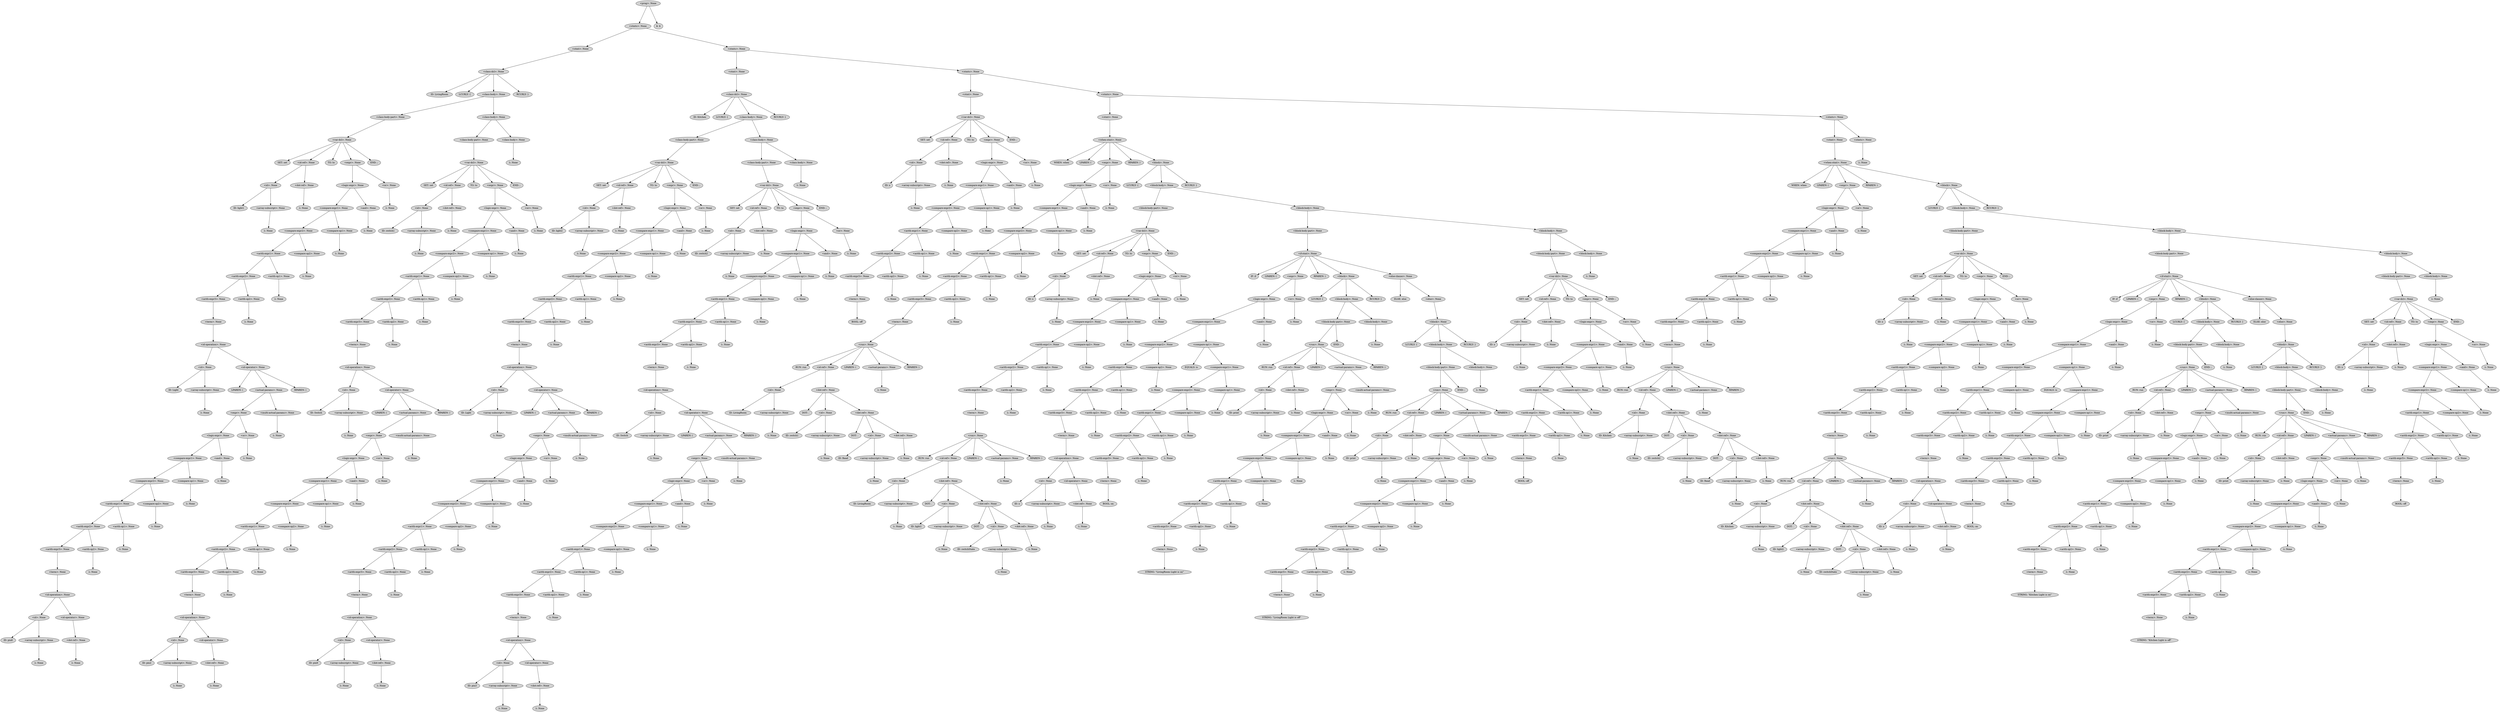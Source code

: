 digraph G {
	graph [ranksep=1.5 ratio=fill]
	node [style=filled]
	overlap=false
	3083733 [label="<prog>: None"]
	3083753 [label="<stmts>: None"]
	3083733 -> 3083753
	3083767 [label="<stmt>: None"]
	3083753 -> 3083767
	3083759 [label="<class-dcl>: None"]
	3083767 -> 3083759
	3083765 [label="ID: LivingRoom"]
	3083759 -> 3083765
	3083773 [label="LCURLY: {"]
	3083759 -> 3083773
	3083749 [label="<class-body>: None"]
	3083759 -> 3083749
	3083755 [label="<class-body-part>: None"]
	3083749 -> 3083755
	3102469 [label="<var-dcl>: None"]
	3083755 -> 3102469
	3102471 [label="SET: set"]
	3102469 -> 3102471
	3102473 [label="<id-ref>: None"]
	3102469 -> 3102473
	3102483 [label="<id>: None"]
	3102473 -> 3102483
	3102487 [label="ID: light1"]
	3102483 -> 3102487
	3102489 [label="<array-subscript>: None"]
	3102483 -> 3102489
	3102491 [label="λ: None"]
	3102489 -> 3102491
	3102485 [label="<dot-ref>: None"]
	3102473 -> 3102485
	3102493 [label="λ: None"]
	3102485 -> 3102493
	3102475 [label="TO: to"]
	3102469 -> 3102475
	3102477 [label="<expr>: None"]
	3102469 -> 3102477
	3102495 [label="<logic-expr>: None"]
	3102477 -> 3102495
	3102499 [label="<compare-expr1>: None"]
	3102495 -> 3102499
	3102503 [label="<compare-expr2>: None"]
	3102499 -> 3102503
	3102507 [label="<arith-expr1>: None"]
	3102503 -> 3102507
	3102511 [label="<arith-expr2>: None"]
	3102507 -> 3102511
	3102515 [label="<arith-expr3>: None"]
	3102511 -> 3102515
	3102519 [label="<term>: None"]
	3102515 -> 3102519
	3102521 [label="<id-operation>: None"]
	3102519 -> 3102521
	3102523 [label="<id>: None"]
	3102521 -> 3102523
	3102527 [label="ID: Light"]
	3102523 -> 3102527
	3102529 [label="<array-subscript>: None"]
	3102523 -> 3102529
	3102531 [label="λ: None"]
	3102529 -> 3102531
	3102525 [label="<id-operator>: None"]
	3102521 -> 3102525
	3102533 [label="LPAREN: ("]
	3102525 -> 3102533
	3102535 [label="<actual-params>: None"]
	3102525 -> 3102535
	3102539 [label="<expr>: None"]
	3102535 -> 3102539
	3102543 [label="<logic-expr>: None"]
	3102539 -> 3102543
	3102547 [label="<compare-expr1>: None"]
	3102543 -> 3102547
	3102551 [label="<compare-expr2>: None"]
	3102547 -> 3102551
	3102555 [label="<arith-expr1>: None"]
	3102551 -> 3102555
	3102559 [label="<arith-expr2>: None"]
	3102555 -> 3102559
	3102563 [label="<arith-expr3>: None"]
	3102559 -> 3102563
	3102567 [label="<term>: None"]
	3102563 -> 3102567
	3102569 [label="<id-operation>: None"]
	3102567 -> 3102569
	3102571 [label="<id>: None"]
	3102569 -> 3102571
	3102575 [label="ID: pin8"]
	3102571 -> 3102575
	3102577 [label="<array-subscript>: None"]
	3102571 -> 3102577
	3102579 [label="λ: None"]
	3102577 -> 3102579
	3102573 [label="<id-operator>: None"]
	3102569 -> 3102573
	3102581 [label="<dot-ref>: None"]
	3102573 -> 3102581
	3102583 [label="λ: None"]
	3102581 -> 3102583
	3102565 [label="<arith-op2>: None"]
	3102559 -> 3102565
	3102585 [label="λ: None"]
	3102565 -> 3102585
	3102561 [label="<arith-op1>: None"]
	3102555 -> 3102561
	3102587 [label="λ: None"]
	3102561 -> 3102587
	3102557 [label="<compare-op2>: None"]
	3102551 -> 3102557
	3102589 [label="λ: None"]
	3102557 -> 3102589
	3102553 [label="<compare-op1>: None"]
	3102547 -> 3102553
	3102591 [label="λ: None"]
	3102553 -> 3102591
	3102549 [label="<and>: None"]
	3102543 -> 3102549
	3102593 [label="λ: None"]
	3102549 -> 3102593
	3102545 [label="<or>: None"]
	3102539 -> 3102545
	3102595 [label="λ: None"]
	3102545 -> 3102595
	3102541 [label="<multi-actual-params>: None"]
	3102535 -> 3102541
	3102597 [label="λ: None"]
	3102541 -> 3102597
	3102537 [label="RPAREN: )"]
	3102525 -> 3102537
	3102517 [label="<arith-op2>: None"]
	3102511 -> 3102517
	3102599 [label="λ: None"]
	3102517 -> 3102599
	3102513 [label="<arith-op1>: None"]
	3102507 -> 3102513
	3102601 [label="λ: None"]
	3102513 -> 3102601
	3102509 [label="<compare-op2>: None"]
	3102503 -> 3102509
	3102603 [label="λ: None"]
	3102509 -> 3102603
	3102505 [label="<compare-op1>: None"]
	3102499 -> 3102505
	3102605 [label="λ: None"]
	3102505 -> 3102605
	3102501 [label="<and>: None"]
	3102495 -> 3102501
	3102607 [label="λ: None"]
	3102501 -> 3102607
	3102497 [label="<or>: None"]
	3102477 -> 3102497
	3102609 [label="λ: None"]
	3102497 -> 3102609
	3102479 [label="END: ;"]
	3102469 -> 3102479
	3102467 [label="<class-body>: None"]
	3083749 -> 3102467
	3102611 [label="<class-body-part>: None"]
	3102467 -> 3102611
	3102615 [label="<var-dcl>: None"]
	3102611 -> 3102615
	3102617 [label="SET: set"]
	3102615 -> 3102617
	3102619 [label="<id-ref>: None"]
	3102615 -> 3102619
	3102629 [label="<id>: None"]
	3102619 -> 3102629
	3102633 [label="ID: switch1"]
	3102629 -> 3102633
	3102635 [label="<array-subscript>: None"]
	3102629 -> 3102635
	3102637 [label="λ: None"]
	3102635 -> 3102637
	3102631 [label="<dot-ref>: None"]
	3102619 -> 3102631
	3102639 [label="λ: None"]
	3102631 -> 3102639
	3102621 [label="TO: to"]
	3102615 -> 3102621
	3102623 [label="<expr>: None"]
	3102615 -> 3102623
	3102641 [label="<logic-expr>: None"]
	3102623 -> 3102641
	3102645 [label="<compare-expr1>: None"]
	3102641 -> 3102645
	3102649 [label="<compare-expr2>: None"]
	3102645 -> 3102649
	3102653 [label="<arith-expr1>: None"]
	3102649 -> 3102653
	3102657 [label="<arith-expr2>: None"]
	3102653 -> 3102657
	3102661 [label="<arith-expr3>: None"]
	3102657 -> 3102661
	3102665 [label="<term>: None"]
	3102661 -> 3102665
	3102667 [label="<id-operation>: None"]
	3102665 -> 3102667
	3102669 [label="<id>: None"]
	3102667 -> 3102669
	3102673 [label="ID: Switch"]
	3102669 -> 3102673
	3102675 [label="<array-subscript>: None"]
	3102669 -> 3102675
	3102677 [label="λ: None"]
	3102675 -> 3102677
	3102671 [label="<id-operator>: None"]
	3102667 -> 3102671
	3102679 [label="LPAREN: ("]
	3102671 -> 3102679
	3102681 [label="<actual-params>: None"]
	3102671 -> 3102681
	3102685 [label="<expr>: None"]
	3102681 -> 3102685
	3102689 [label="<logic-expr>: None"]
	3102685 -> 3102689
	3102693 [label="<compare-expr1>: None"]
	3102689 -> 3102693
	3102697 [label="<compare-expr2>: None"]
	3102693 -> 3102697
	3102701 [label="<arith-expr1>: None"]
	3102697 -> 3102701
	3102705 [label="<arith-expr2>: None"]
	3102701 -> 3102705
	3102709 [label="<arith-expr3>: None"]
	3102705 -> 3102709
	3102713 [label="<term>: None"]
	3102709 -> 3102713
	3102715 [label="<id-operation>: None"]
	3102713 -> 3102715
	3102717 [label="<id>: None"]
	3102715 -> 3102717
	3103747 [label="ID: pin2"]
	3102717 -> 3103747
	3103749 [label="<array-subscript>: None"]
	3102717 -> 3103749
	3103751 [label="λ: None"]
	3103749 -> 3103751
	3102719 [label="<id-operator>: None"]
	3102715 -> 3102719
	3103753 [label="<dot-ref>: None"]
	3102719 -> 3103753
	3103755 [label="λ: None"]
	3103753 -> 3103755
	3102711 [label="<arith-op2>: None"]
	3102705 -> 3102711
	3103757 [label="λ: None"]
	3102711 -> 3103757
	3102707 [label="<arith-op1>: None"]
	3102701 -> 3102707
	3103759 [label="λ: None"]
	3102707 -> 3103759
	3102703 [label="<compare-op2>: None"]
	3102697 -> 3102703
	3103761 [label="λ: None"]
	3102703 -> 3103761
	3102699 [label="<compare-op1>: None"]
	3102693 -> 3102699
	3103763 [label="λ: None"]
	3102699 -> 3103763
	3102695 [label="<and>: None"]
	3102689 -> 3102695
	3103765 [label="λ: None"]
	3102695 -> 3103765
	3102691 [label="<or>: None"]
	3102685 -> 3102691
	3103767 [label="λ: None"]
	3102691 -> 3103767
	3102687 [label="<multi-actual-params>: None"]
	3102681 -> 3102687
	3103769 [label="λ: None"]
	3102687 -> 3103769
	3102683 [label="RPAREN: )"]
	3102671 -> 3102683
	3102663 [label="<arith-op2>: None"]
	3102657 -> 3102663
	3103771 [label="λ: None"]
	3102663 -> 3103771
	3102659 [label="<arith-op1>: None"]
	3102653 -> 3102659
	3103773 [label="λ: None"]
	3102659 -> 3103773
	3102655 [label="<compare-op2>: None"]
	3102649 -> 3102655
	3103775 [label="λ: None"]
	3102655 -> 3103775
	3102651 [label="<compare-op1>: None"]
	3102645 -> 3102651
	3103777 [label="λ: None"]
	3102651 -> 3103777
	3102647 [label="<and>: None"]
	3102641 -> 3102647
	3103779 [label="λ: None"]
	3102647 -> 3103779
	3102643 [label="<or>: None"]
	3102623 -> 3102643
	3103781 [label="λ: None"]
	3102643 -> 3103781
	3102625 [label="END: ;"]
	3102615 -> 3102625
	3102613 [label="<class-body>: None"]
	3102467 -> 3102613
	3103783 [label="λ: None"]
	3102613 -> 3103783
	3083771 [label="RCURLY: }"]
	3083759 -> 3083771
	3083747 [label="<stmts>: None"]
	3083753 -> 3083747
	3103785 [label="<stmt>: None"]
	3083747 -> 3103785
	3103789 [label="<class-dcl>: None"]
	3103785 -> 3103789
	3103791 [label="ID: Kitchen"]
	3103789 -> 3103791
	3103793 [label="LCURLY: {"]
	3103789 -> 3103793
	3103795 [label="<class-body>: None"]
	3103789 -> 3103795
	3103799 [label="<class-body-part>: None"]
	3103795 -> 3103799
	3103803 [label="<var-dcl>: None"]
	3103799 -> 3103803
	3103805 [label="SET: set"]
	3103803 -> 3103805
	3103807 [label="<id-ref>: None"]
	3103803 -> 3103807
	3103817 [label="<id>: None"]
	3103807 -> 3103817
	3103821 [label="ID: light2"]
	3103817 -> 3103821
	3103823 [label="<array-subscript>: None"]
	3103817 -> 3103823
	3103825 [label="λ: None"]
	3103823 -> 3103825
	3103819 [label="<dot-ref>: None"]
	3103807 -> 3103819
	3103827 [label="λ: None"]
	3103819 -> 3103827
	3103809 [label="TO: to"]
	3103803 -> 3103809
	3103811 [label="<expr>: None"]
	3103803 -> 3103811
	3103829 [label="<logic-expr>: None"]
	3103811 -> 3103829
	3103833 [label="<compare-expr1>: None"]
	3103829 -> 3103833
	3103837 [label="<compare-expr2>: None"]
	3103833 -> 3103837
	3103841 [label="<arith-expr1>: None"]
	3103837 -> 3103841
	3103845 [label="<arith-expr2>: None"]
	3103841 -> 3103845
	3103849 [label="<arith-expr3>: None"]
	3103845 -> 3103849
	3103853 [label="<term>: None"]
	3103849 -> 3103853
	3103855 [label="<id-operation>: None"]
	3103853 -> 3103855
	3103857 [label="<id>: None"]
	3103855 -> 3103857
	3103861 [label="ID: Light"]
	3103857 -> 3103861
	3103863 [label="<array-subscript>: None"]
	3103857 -> 3103863
	3103865 [label="λ: None"]
	3103863 -> 3103865
	3103859 [label="<id-operator>: None"]
	3103855 -> 3103859
	3103867 [label="LPAREN: ("]
	3103859 -> 3103867
	3103869 [label="<actual-params>: None"]
	3103859 -> 3103869
	3103873 [label="<expr>: None"]
	3103869 -> 3103873
	3103877 [label="<logic-expr>: None"]
	3103873 -> 3103877
	3103881 [label="<compare-expr1>: None"]
	3103877 -> 3103881
	3103885 [label="<compare-expr2>: None"]
	3103881 -> 3103885
	3103889 [label="<arith-expr1>: None"]
	3103885 -> 3103889
	3103893 [label="<arith-expr2>: None"]
	3103889 -> 3103893
	3103897 [label="<arith-expr3>: None"]
	3103893 -> 3103897
	3103901 [label="<term>: None"]
	3103897 -> 3103901
	3103903 [label="<id-operation>: None"]
	3103901 -> 3103903
	3103905 [label="<id>: None"]
	3103903 -> 3103905
	3103909 [label="ID: pin9"]
	3103905 -> 3103909
	3103911 [label="<array-subscript>: None"]
	3103905 -> 3103911
	3103913 [label="λ: None"]
	3103911 -> 3103913
	3103907 [label="<id-operator>: None"]
	3103903 -> 3103907
	3103915 [label="<dot-ref>: None"]
	3103907 -> 3103915
	3103917 [label="λ: None"]
	3103915 -> 3103917
	3103899 [label="<arith-op2>: None"]
	3103893 -> 3103899
	3103919 [label="λ: None"]
	3103899 -> 3103919
	3103895 [label="<arith-op1>: None"]
	3103889 -> 3103895
	3103921 [label="λ: None"]
	3103895 -> 3103921
	3103891 [label="<compare-op2>: None"]
	3103885 -> 3103891
	3103923 [label="λ: None"]
	3103891 -> 3103923
	3103887 [label="<compare-op1>: None"]
	3103881 -> 3103887
	3103925 [label="λ: None"]
	3103887 -> 3103925
	3103883 [label="<and>: None"]
	3103877 -> 3103883
	3103927 [label="λ: None"]
	3103883 -> 3103927
	3103879 [label="<or>: None"]
	3103873 -> 3103879
	3103929 [label="λ: None"]
	3103879 -> 3103929
	3103875 [label="<multi-actual-params>: None"]
	3103869 -> 3103875
	3103931 [label="λ: None"]
	3103875 -> 3103931
	3103871 [label="RPAREN: )"]
	3103859 -> 3103871
	3103851 [label="<arith-op2>: None"]
	3103845 -> 3103851
	3103933 [label="λ: None"]
	3103851 -> 3103933
	3103847 [label="<arith-op1>: None"]
	3103841 -> 3103847
	3103935 [label="λ: None"]
	3103847 -> 3103935
	3103843 [label="<compare-op2>: None"]
	3103837 -> 3103843
	3103937 [label="λ: None"]
	3103843 -> 3103937
	3103839 [label="<compare-op1>: None"]
	3103833 -> 3103839
	3103939 [label="λ: None"]
	3103839 -> 3103939
	3103835 [label="<and>: None"]
	3103829 -> 3103835
	3103941 [label="λ: None"]
	3103835 -> 3103941
	3103831 [label="<or>: None"]
	3103811 -> 3103831
	3103943 [label="λ: None"]
	3103831 -> 3103943
	3103813 [label="END: ;"]
	3103803 -> 3103813
	3103801 [label="<class-body>: None"]
	3103795 -> 3103801
	3103945 [label="<class-body-part>: None"]
	3103801 -> 3103945
	3103949 [label="<var-dcl>: None"]
	3103945 -> 3103949
	3103951 [label="SET: set"]
	3103949 -> 3103951
	3103953 [label="<id-ref>: None"]
	3103949 -> 3103953
	3103963 [label="<id>: None"]
	3103953 -> 3103963
	3103967 [label="ID: switch2"]
	3103963 -> 3103967
	3103969 [label="<array-subscript>: None"]
	3103963 -> 3103969
	3103971 [label="λ: None"]
	3103969 -> 3103971
	3103965 [label="<dot-ref>: None"]
	3103953 -> 3103965
	3103973 [label="λ: None"]
	3103965 -> 3103973
	3103955 [label="TO: to"]
	3103949 -> 3103955
	3103957 [label="<expr>: None"]
	3103949 -> 3103957
	3103975 [label="<logic-expr>: None"]
	3103957 -> 3103975
	3103979 [label="<compare-expr1>: None"]
	3103975 -> 3103979
	3103983 [label="<compare-expr2>: None"]
	3103979 -> 3103983
	3103987 [label="<arith-expr1>: None"]
	3103983 -> 3103987
	3103991 [label="<arith-expr2>: None"]
	3103987 -> 3103991
	3103995 [label="<arith-expr3>: None"]
	3103991 -> 3103995
	3103999 [label="<term>: None"]
	3103995 -> 3103999
	3105283 [label="<id-operation>: None"]
	3103999 -> 3105283
	3105285 [label="<id>: None"]
	3105283 -> 3105285
	3105289 [label="ID: Switch"]
	3105285 -> 3105289
	3105291 [label="<array-subscript>: None"]
	3105285 -> 3105291
	3105293 [label="λ: None"]
	3105291 -> 3105293
	3105287 [label="<id-operator>: None"]
	3105283 -> 3105287
	3105295 [label="LPAREN: ("]
	3105287 -> 3105295
	3105297 [label="<actual-params>: None"]
	3105287 -> 3105297
	3105301 [label="<expr>: None"]
	3105297 -> 3105301
	3105305 [label="<logic-expr>: None"]
	3105301 -> 3105305
	3105309 [label="<compare-expr1>: None"]
	3105305 -> 3105309
	3105313 [label="<compare-expr2>: None"]
	3105309 -> 3105313
	3105317 [label="<arith-expr1>: None"]
	3105313 -> 3105317
	3105321 [label="<arith-expr2>: None"]
	3105317 -> 3105321
	3105325 [label="<arith-expr3>: None"]
	3105321 -> 3105325
	3105329 [label="<term>: None"]
	3105325 -> 3105329
	3105331 [label="<id-operation>: None"]
	3105329 -> 3105331
	3105333 [label="<id>: None"]
	3105331 -> 3105333
	3105337 [label="ID: pin3"]
	3105333 -> 3105337
	3105339 [label="<array-subscript>: None"]
	3105333 -> 3105339
	3105341 [label="λ: None"]
	3105339 -> 3105341
	3105335 [label="<id-operator>: None"]
	3105331 -> 3105335
	3105343 [label="<dot-ref>: None"]
	3105335 -> 3105343
	3105345 [label="λ: None"]
	3105343 -> 3105345
	3105327 [label="<arith-op2>: None"]
	3105321 -> 3105327
	3105347 [label="λ: None"]
	3105327 -> 3105347
	3105323 [label="<arith-op1>: None"]
	3105317 -> 3105323
	3105349 [label="λ: None"]
	3105323 -> 3105349
	3105319 [label="<compare-op2>: None"]
	3105313 -> 3105319
	3105351 [label="λ: None"]
	3105319 -> 3105351
	3105315 [label="<compare-op1>: None"]
	3105309 -> 3105315
	3105353 [label="λ: None"]
	3105315 -> 3105353
	3105311 [label="<and>: None"]
	3105305 -> 3105311
	3105355 [label="λ: None"]
	3105311 -> 3105355
	3105307 [label="<or>: None"]
	3105301 -> 3105307
	3105357 [label="λ: None"]
	3105307 -> 3105357
	3105303 [label="<multi-actual-params>: None"]
	3105297 -> 3105303
	3105359 [label="λ: None"]
	3105303 -> 3105359
	3105299 [label="RPAREN: )"]
	3105287 -> 3105299
	3103997 [label="<arith-op2>: None"]
	3103991 -> 3103997
	3105361 [label="λ: None"]
	3103997 -> 3105361
	3103993 [label="<arith-op1>: None"]
	3103987 -> 3103993
	3105363 [label="λ: None"]
	3103993 -> 3105363
	3103989 [label="<compare-op2>: None"]
	3103983 -> 3103989
	3105365 [label="λ: None"]
	3103989 -> 3105365
	3103985 [label="<compare-op1>: None"]
	3103979 -> 3103985
	3105367 [label="λ: None"]
	3103985 -> 3105367
	3103981 [label="<and>: None"]
	3103975 -> 3103981
	3105369 [label="λ: None"]
	3103981 -> 3105369
	3103977 [label="<or>: None"]
	3103957 -> 3103977
	3105371 [label="λ: None"]
	3103977 -> 3105371
	3103959 [label="END: ;"]
	3103949 -> 3103959
	3103947 [label="<class-body>: None"]
	3103801 -> 3103947
	3105373 [label="λ: None"]
	3103947 -> 3105373
	3103797 [label="RCURLY: }"]
	3103789 -> 3103797
	3103787 [label="<stmts>: None"]
	3083747 -> 3103787
	3105375 [label="<stmt>: None"]
	3103787 -> 3105375
	3105379 [label="<var-dcl>: None"]
	3105375 -> 3105379
	3105381 [label="SET: set"]
	3105379 -> 3105381
	3105383 [label="<id-ref>: None"]
	3105379 -> 3105383
	3105393 [label="<id>: None"]
	3105383 -> 3105393
	3105397 [label="ID: x"]
	3105393 -> 3105397
	3105399 [label="<array-subscript>: None"]
	3105393 -> 3105399
	3105401 [label="λ: None"]
	3105399 -> 3105401
	3105395 [label="<dot-ref>: None"]
	3105383 -> 3105395
	3105403 [label="λ: None"]
	3105395 -> 3105403
	3105385 [label="TO: to"]
	3105379 -> 3105385
	3105387 [label="<expr>: None"]
	3105379 -> 3105387
	3105405 [label="<logic-expr>: None"]
	3105387 -> 3105405
	3105409 [label="<compare-expr1>: None"]
	3105405 -> 3105409
	3105413 [label="<compare-expr2>: None"]
	3105409 -> 3105413
	3105417 [label="<arith-expr1>: None"]
	3105413 -> 3105417
	3105421 [label="<arith-expr2>: None"]
	3105417 -> 3105421
	3105425 [label="<arith-expr3>: None"]
	3105421 -> 3105425
	3105429 [label="<term>: None"]
	3105425 -> 3105429
	3105431 [label="BOOL: off"]
	3105429 -> 3105431
	3105427 [label="<arith-op2>: None"]
	3105421 -> 3105427
	3105433 [label="λ: None"]
	3105427 -> 3105433
	3105423 [label="<arith-op1>: None"]
	3105417 -> 3105423
	3105435 [label="λ: None"]
	3105423 -> 3105435
	3105419 [label="<compare-op2>: None"]
	3105413 -> 3105419
	3105437 [label="λ: None"]
	3105419 -> 3105437
	3105415 [label="<compare-op1>: None"]
	3105409 -> 3105415
	3105439 [label="λ: None"]
	3105415 -> 3105439
	3105411 [label="<and>: None"]
	3105405 -> 3105411
	3105441 [label="λ: None"]
	3105411 -> 3105441
	3105407 [label="<or>: None"]
	3105387 -> 3105407
	3105443 [label="λ: None"]
	3105407 -> 3105443
	3105389 [label="END: ;"]
	3105379 -> 3105389
	3105377 [label="<stmts>: None"]
	3103787 -> 3105377
	3105445 [label="<stmt>: None"]
	3105377 -> 3105445
	3105449 [label="<when-stmt>: None"]
	3105445 -> 3105449
	3105451 [label="WHEN: when"]
	3105449 -> 3105451
	3105453 [label="LPAREN: ("]
	3105449 -> 3105453
	3105455 [label="<expr>: None"]
	3105449 -> 3105455
	3105463 [label="<logic-expr>: None"]
	3105455 -> 3105463
	3105467 [label="<compare-expr1>: None"]
	3105463 -> 3105467
	3105471 [label="<compare-expr2>: None"]
	3105467 -> 3105471
	3105475 [label="<arith-expr1>: None"]
	3105471 -> 3105475
	3105479 [label="<arith-expr2>: None"]
	3105475 -> 3105479
	3105483 [label="<arith-expr3>: None"]
	3105479 -> 3105483
	3105487 [label="<term>: None"]
	3105483 -> 3105487
	3105489 [label="<run>: None"]
	3105487 -> 3105489
	3105491 [label="RUN: run"]
	3105489 -> 3105491
	3105493 [label="<id-ref>: None"]
	3105489 -> 3105493
	3105503 [label="<id>: None"]
	3105493 -> 3105503
	3105507 [label="ID: LivingRoom"]
	3105503 -> 3105507
	3105509 [label="<array-subscript>: None"]
	3105503 -> 3105509
	3105511 [label="λ: None"]
	3105509 -> 3105511
	3105505 [label="<dot-ref>: None"]
	3105493 -> 3105505
	3105513 [label="DOT: ."]
	3105505 -> 3105513
	3105515 [label="<id>: None"]
	3105505 -> 3105515
	3105519 [label="ID: switch1"]
	3105515 -> 3105519
	3105521 [label="<array-subscript>: None"]
	3105515 -> 3105521
	3105523 [label="λ: None"]
	3105521 -> 3105523
	3105517 [label="<dot-ref>: None"]
	3105505 -> 3105517
	3105525 [label="DOT: ."]
	3105517 -> 3105525
	3105527 [label="<id>: None"]
	3105517 -> 3105527
	3105531 [label="ID: Read"]
	3105527 -> 3105531
	3105533 [label="<array-subscript>: None"]
	3105527 -> 3105533
	3105535 [label="λ: None"]
	3105533 -> 3105535
	3105529 [label="<dot-ref>: None"]
	3105517 -> 3105529
	3106563 [label="λ: None"]
	3105529 -> 3106563
	3105495 [label="LPAREN: ("]
	3105489 -> 3105495
	3105497 [label="<actual-params>: None"]
	3105489 -> 3105497
	3106565 [label="λ: None"]
	3105497 -> 3106565
	3105499 [label="RPAREN: )"]
	3105489 -> 3105499
	3105485 [label="<arith-op2>: None"]
	3105479 -> 3105485
	3106567 [label="λ: None"]
	3105485 -> 3106567
	3105481 [label="<arith-op1>: None"]
	3105475 -> 3105481
	3106569 [label="λ: None"]
	3105481 -> 3106569
	3105477 [label="<compare-op2>: None"]
	3105471 -> 3105477
	3106571 [label="λ: None"]
	3105477 -> 3106571
	3105473 [label="<compare-op1>: None"]
	3105467 -> 3105473
	3106573 [label="λ: None"]
	3105473 -> 3106573
	3105469 [label="<and>: None"]
	3105463 -> 3105469
	3106575 [label="λ: None"]
	3105469 -> 3106575
	3105465 [label="<or>: None"]
	3105455 -> 3105465
	3106577 [label="λ: None"]
	3105465 -> 3106577
	3105457 [label="RPAREN: )"]
	3105449 -> 3105457
	3105459 [label="<block>: None"]
	3105449 -> 3105459
	3106579 [label="LCURLY: {"]
	3105459 -> 3106579
	3106581 [label="<block-body>: None"]
	3105459 -> 3106581
	3106585 [label="<block-body-part>: None"]
	3106581 -> 3106585
	3106589 [label="<var-dcl>: None"]
	3106585 -> 3106589
	3106591 [label="SET: set"]
	3106589 -> 3106591
	3106593 [label="<id-ref>: None"]
	3106589 -> 3106593
	3106603 [label="<id>: None"]
	3106593 -> 3106603
	3106607 [label="ID: x"]
	3106603 -> 3106607
	3106609 [label="<array-subscript>: None"]
	3106603 -> 3106609
	3106611 [label="λ: None"]
	3106609 -> 3106611
	3106605 [label="<dot-ref>: None"]
	3106593 -> 3106605
	3106613 [label="λ: None"]
	3106605 -> 3106613
	3106595 [label="TO: to"]
	3106589 -> 3106595
	3106597 [label="<expr>: None"]
	3106589 -> 3106597
	3106615 [label="<logic-expr>: None"]
	3106597 -> 3106615
	3106619 [label="<compare-expr1>: None"]
	3106615 -> 3106619
	3106623 [label="<compare-expr2>: None"]
	3106619 -> 3106623
	3106627 [label="<arith-expr1>: None"]
	3106623 -> 3106627
	3106631 [label="<arith-expr2>: None"]
	3106627 -> 3106631
	3106635 [label="<arith-expr3>: None"]
	3106631 -> 3106635
	3106639 [label="<term>: None"]
	3106635 -> 3106639
	3106641 [label="<run>: None"]
	3106639 -> 3106641
	3106643 [label="RUN: run"]
	3106641 -> 3106643
	3106645 [label="<id-ref>: None"]
	3106641 -> 3106645
	3106655 [label="<id>: None"]
	3106645 -> 3106655
	3106659 [label="ID: LivingRoom"]
	3106655 -> 3106659
	3106661 [label="<array-subscript>: None"]
	3106655 -> 3106661
	3106663 [label="λ: None"]
	3106661 -> 3106663
	3106657 [label="<dot-ref>: None"]
	3106645 -> 3106657
	3106665 [label="DOT: ."]
	3106657 -> 3106665
	3106667 [label="<id>: None"]
	3106657 -> 3106667
	3106671 [label="ID: light1"]
	3106667 -> 3106671
	3106673 [label="<array-subscript>: None"]
	3106667 -> 3106673
	3106675 [label="λ: None"]
	3106673 -> 3106675
	3106669 [label="<dot-ref>: None"]
	3106657 -> 3106669
	3106677 [label="DOT: ."]
	3106669 -> 3106677
	3106679 [label="<id>: None"]
	3106669 -> 3106679
	3106683 [label="ID: switchState"]
	3106679 -> 3106683
	3106685 [label="<array-subscript>: None"]
	3106679 -> 3106685
	3106687 [label="λ: None"]
	3106685 -> 3106687
	3106681 [label="<dot-ref>: None"]
	3106669 -> 3106681
	3106689 [label="λ: None"]
	3106681 -> 3106689
	3106647 [label="LPAREN: ("]
	3106641 -> 3106647
	3106649 [label="<actual-params>: None"]
	3106641 -> 3106649
	3106691 [label="λ: None"]
	3106649 -> 3106691
	3106651 [label="RPAREN: )"]
	3106641 -> 3106651
	3106637 [label="<arith-op2>: None"]
	3106631 -> 3106637
	3106693 [label="λ: None"]
	3106637 -> 3106693
	3106633 [label="<arith-op1>: None"]
	3106627 -> 3106633
	3106695 [label="λ: None"]
	3106633 -> 3106695
	3106629 [label="<compare-op2>: None"]
	3106623 -> 3106629
	3106697 [label="λ: None"]
	3106629 -> 3106697
	3106625 [label="<compare-op1>: None"]
	3106619 -> 3106625
	3106699 [label="λ: None"]
	3106625 -> 3106699
	3106621 [label="<and>: None"]
	3106615 -> 3106621
	3106701 [label="λ: None"]
	3106621 -> 3106701
	3106617 [label="<or>: None"]
	3106597 -> 3106617
	3106703 [label="λ: None"]
	3106617 -> 3106703
	3106599 [label="END: ;"]
	3106589 -> 3106599
	3106587 [label="<block-body>: None"]
	3106581 -> 3106587
	3106705 [label="<block-body-part>: None"]
	3106587 -> 3106705
	3106709 [label="<if-stmt>: None"]
	3106705 -> 3106709
	3106711 [label="IF: if"]
	3106709 -> 3106711
	3106713 [label="LPAREN: ("]
	3106709 -> 3106713
	3106715 [label="<expr>: None"]
	3106709 -> 3106715
	3106725 [label="<logic-expr>: None"]
	3106715 -> 3106725
	3106729 [label="<compare-expr1>: None"]
	3106725 -> 3106729
	3106733 [label="<compare-expr2>: None"]
	3106729 -> 3106733
	3106737 [label="<arith-expr1>: None"]
	3106733 -> 3106737
	3106741 [label="<arith-expr2>: None"]
	3106737 -> 3106741
	3106745 [label="<arith-expr3>: None"]
	3106741 -> 3106745
	3106749 [label="<term>: None"]
	3106745 -> 3106749
	3106751 [label="<id-operation>: None"]
	3106749 -> 3106751
	3106753 [label="<id>: None"]
	3106751 -> 3106753
	3106757 [label="ID: x"]
	3106753 -> 3106757
	3106759 [label="<array-subscript>: None"]
	3106753 -> 3106759
	3106761 [label="λ: None"]
	3106759 -> 3106761
	3106755 [label="<id-operator>: None"]
	3106751 -> 3106755
	3106763 [label="<dot-ref>: None"]
	3106755 -> 3106763
	3106765 [label="λ: None"]
	3106763 -> 3106765
	3106747 [label="<arith-op2>: None"]
	3106741 -> 3106747
	3106767 [label="λ: None"]
	3106747 -> 3106767
	3106743 [label="<arith-op1>: None"]
	3106737 -> 3106743
	3106769 [label="λ: None"]
	3106743 -> 3106769
	3106739 [label="<compare-op2>: None"]
	3106733 -> 3106739
	3106771 [label="λ: None"]
	3106739 -> 3106771
	3106735 [label="<compare-op1>: None"]
	3106729 -> 3106735
	3106773 [label="EQUALS: is"]
	3106735 -> 3106773
	3106775 [label="<compare-expr1>: None"]
	3106735 -> 3106775
	3106777 [label="<compare-expr2>: None"]
	3106775 -> 3106777
	3106781 [label="<arith-expr1>: None"]
	3106777 -> 3106781
	3106785 [label="<arith-expr2>: None"]
	3106781 -> 3106785
	3106789 [label="<arith-expr3>: None"]
	3106785 -> 3106789
	3106793 [label="<term>: None"]
	3106789 -> 3106793
	3106795 [label="BOOL: on"]
	3106793 -> 3106795
	3106791 [label="<arith-op2>: None"]
	3106785 -> 3106791
	3106797 [label="λ: None"]
	3106791 -> 3106797
	3106787 [label="<arith-op1>: None"]
	3106781 -> 3106787
	3106799 [label="λ: None"]
	3106787 -> 3106799
	3106783 [label="<compare-op2>: None"]
	3106777 -> 3106783
	3106801 [label="λ: None"]
	3106783 -> 3106801
	3106779 [label="<compare-op1>: None"]
	3106775 -> 3106779
	3106803 [label="λ: None"]
	3106779 -> 3106803
	3106731 [label="<and>: None"]
	3106725 -> 3106731
	3106805 [label="λ: None"]
	3106731 -> 3106805
	3106727 [label="<or>: None"]
	3106715 -> 3106727
	3106807 [label="λ: None"]
	3106727 -> 3106807
	3106717 [label="RPAREN: )"]
	3106709 -> 3106717
	3106719 [label="<block>: None"]
	3106709 -> 3106719
	3106809 [label="LCURLY: {"]
	3106719 -> 3106809
	3106811 [label="<block-body>: None"]
	3106719 -> 3106811
	3106815 [label="<block-body-part>: None"]
	3106811 -> 3106815
	3107845 [label="<run>: None"]
	3106815 -> 3107845
	3107849 [label="RUN: run"]
	3107845 -> 3107849
	3107851 [label="<id-ref>: None"]
	3107845 -> 3107851
	3107861 [label="<id>: None"]
	3107851 -> 3107861
	3107865 [label="ID: print"]
	3107861 -> 3107865
	3107867 [label="<array-subscript>: None"]
	3107861 -> 3107867
	3107869 [label="λ: None"]
	3107867 -> 3107869
	3107863 [label="<dot-ref>: None"]
	3107851 -> 3107863
	3107871 [label="λ: None"]
	3107863 -> 3107871
	3107853 [label="LPAREN: ("]
	3107845 -> 3107853
	3107855 [label="<actual-params>: None"]
	3107845 -> 3107855
	3107873 [label="<expr>: None"]
	3107855 -> 3107873
	3107877 [label="<logic-expr>: None"]
	3107873 -> 3107877
	3107881 [label="<compare-expr1>: None"]
	3107877 -> 3107881
	3107885 [label="<compare-expr2>: None"]
	3107881 -> 3107885
	3107889 [label="<arith-expr1>: None"]
	3107885 -> 3107889
	3107893 [label="<arith-expr2>: None"]
	3107889 -> 3107893
	3107897 [label="<arith-expr3>: None"]
	3107893 -> 3107897
	3107901 [label="<term>: None"]
	3107897 -> 3107901
	3107903 [label="STRING: \"LivingRoom Light is on\""]
	3107901 -> 3107903
	3107899 [label="<arith-op2>: None"]
	3107893 -> 3107899
	3107905 [label="λ: None"]
	3107899 -> 3107905
	3107895 [label="<arith-op1>: None"]
	3107889 -> 3107895
	3107907 [label="λ: None"]
	3107895 -> 3107907
	3107891 [label="<compare-op2>: None"]
	3107885 -> 3107891
	3107909 [label="λ: None"]
	3107891 -> 3107909
	3107887 [label="<compare-op1>: None"]
	3107881 -> 3107887
	3107911 [label="λ: None"]
	3107887 -> 3107911
	3107883 [label="<and>: None"]
	3107877 -> 3107883
	3107913 [label="λ: None"]
	3107883 -> 3107913
	3107879 [label="<or>: None"]
	3107873 -> 3107879
	3107915 [label="λ: None"]
	3107879 -> 3107915
	3107875 [label="<multi-actual-params>: None"]
	3107855 -> 3107875
	3107917 [label="λ: None"]
	3107875 -> 3107917
	3107857 [label="RPAREN: )"]
	3107845 -> 3107857
	3107847 [label="END: ;"]
	3106815 -> 3107847
	3107843 [label="<block-body>: None"]
	3106811 -> 3107843
	3107919 [label="λ: None"]
	3107843 -> 3107919
	3106813 [label="RCURLY: }"]
	3106719 -> 3106813
	3106723 [label="<else-clause>: None"]
	3106709 -> 3106723
	3107921 [label="ELSE: else"]
	3106723 -> 3107921
	3107923 [label="<else>: None"]
	3106723 -> 3107923
	3107925 [label="<block>: None"]
	3107923 -> 3107925
	3107927 [label="LCURLY: {"]
	3107925 -> 3107927
	3107929 [label="<block-body>: None"]
	3107925 -> 3107929
	3107933 [label="<block-body-part>: None"]
	3107929 -> 3107933
	3107937 [label="<run>: None"]
	3107933 -> 3107937
	3107941 [label="RUN: run"]
	3107937 -> 3107941
	3107943 [label="<id-ref>: None"]
	3107937 -> 3107943
	3107953 [label="<id>: None"]
	3107943 -> 3107953
	3107957 [label="ID: print"]
	3107953 -> 3107957
	3107959 [label="<array-subscript>: None"]
	3107953 -> 3107959
	3107961 [label="λ: None"]
	3107959 -> 3107961
	3107955 [label="<dot-ref>: None"]
	3107943 -> 3107955
	3107963 [label="λ: None"]
	3107955 -> 3107963
	3107945 [label="LPAREN: ("]
	3107937 -> 3107945
	3107947 [label="<actual-params>: None"]
	3107937 -> 3107947
	3107965 [label="<expr>: None"]
	3107947 -> 3107965
	3107969 [label="<logic-expr>: None"]
	3107965 -> 3107969
	3107973 [label="<compare-expr1>: None"]
	3107969 -> 3107973
	3107977 [label="<compare-expr2>: None"]
	3107973 -> 3107977
	3107981 [label="<arith-expr1>: None"]
	3107977 -> 3107981
	3107985 [label="<arith-expr2>: None"]
	3107981 -> 3107985
	3107989 [label="<arith-expr3>: None"]
	3107985 -> 3107989
	3107993 [label="<term>: None"]
	3107989 -> 3107993
	3107995 [label="STRING: \"LivingRoom Light is off\""]
	3107993 -> 3107995
	3107991 [label="<arith-op2>: None"]
	3107985 -> 3107991
	3107997 [label="λ: None"]
	3107991 -> 3107997
	3107987 [label="<arith-op1>: None"]
	3107981 -> 3107987
	3107999 [label="λ: None"]
	3107987 -> 3107999
	3107983 [label="<compare-op2>: None"]
	3107977 -> 3107983
	3108001 [label="λ: None"]
	3107983 -> 3108001
	3107979 [label="<compare-op1>: None"]
	3107973 -> 3107979
	3108003 [label="λ: None"]
	3107979 -> 3108003
	3107975 [label="<and>: None"]
	3107969 -> 3107975
	3108005 [label="λ: None"]
	3107975 -> 3108005
	3107971 [label="<or>: None"]
	3107965 -> 3107971
	3108007 [label="λ: None"]
	3107971 -> 3108007
	3107967 [label="<multi-actual-params>: None"]
	3107947 -> 3107967
	3108009 [label="λ: None"]
	3107967 -> 3108009
	3107949 [label="RPAREN: )"]
	3107937 -> 3107949
	3107939 [label="END: ;"]
	3107933 -> 3107939
	3107935 [label="<block-body>: None"]
	3107929 -> 3107935
	3108011 [label="λ: None"]
	3107935 -> 3108011
	3107931 [label="RCURLY: }"]
	3107925 -> 3107931
	3106707 [label="<block-body>: None"]
	3106587 -> 3106707
	3108013 [label="<block-body-part>: None"]
	3106707 -> 3108013
	3108017 [label="<var-dcl>: None"]
	3108013 -> 3108017
	3108019 [label="SET: set"]
	3108017 -> 3108019
	3108021 [label="<id-ref>: None"]
	3108017 -> 3108021
	3108031 [label="<id>: None"]
	3108021 -> 3108031
	3108035 [label="ID: x"]
	3108031 -> 3108035
	3108037 [label="<array-subscript>: None"]
	3108031 -> 3108037
	3108039 [label="λ: None"]
	3108037 -> 3108039
	3108033 [label="<dot-ref>: None"]
	3108021 -> 3108033
	3108041 [label="λ: None"]
	3108033 -> 3108041
	3108023 [label="TO: to"]
	3108017 -> 3108023
	3108025 [label="<expr>: None"]
	3108017 -> 3108025
	3108043 [label="<logic-expr>: None"]
	3108025 -> 3108043
	3108047 [label="<compare-expr1>: None"]
	3108043 -> 3108047
	3108051 [label="<compare-expr2>: None"]
	3108047 -> 3108051
	3108055 [label="<arith-expr1>: None"]
	3108051 -> 3108055
	3108059 [label="<arith-expr2>: None"]
	3108055 -> 3108059
	3108063 [label="<arith-expr3>: None"]
	3108059 -> 3108063
	3108067 [label="<term>: None"]
	3108063 -> 3108067
	3108069 [label="BOOL: off"]
	3108067 -> 3108069
	3108065 [label="<arith-op2>: None"]
	3108059 -> 3108065
	3108071 [label="λ: None"]
	3108065 -> 3108071
	3108061 [label="<arith-op1>: None"]
	3108055 -> 3108061
	3108073 [label="λ: None"]
	3108061 -> 3108073
	3108057 [label="<compare-op2>: None"]
	3108051 -> 3108057
	3108075 [label="λ: None"]
	3108057 -> 3108075
	3108053 [label="<compare-op1>: None"]
	3108047 -> 3108053
	3108077 [label="λ: None"]
	3108053 -> 3108077
	3108049 [label="<and>: None"]
	3108043 -> 3108049
	3108079 [label="λ: None"]
	3108049 -> 3108079
	3108045 [label="<or>: None"]
	3108025 -> 3108045
	3108081 [label="λ: None"]
	3108045 -> 3108081
	3108027 [label="END: ;"]
	3108017 -> 3108027
	3108015 [label="<block-body>: None"]
	3106707 -> 3108015
	3108083 [label="λ: None"]
	3108015 -> 3108083
	3106583 [label="RCURLY: }"]
	3105459 -> 3106583
	3105447 [label="<stmts>: None"]
	3105377 -> 3105447
	3108085 [label="<stmt>: None"]
	3105447 -> 3108085
	3108089 [label="<when-stmt>: None"]
	3108085 -> 3108089
	3108091 [label="WHEN: when"]
	3108089 -> 3108091
	3108093 [label="LPAREN: ("]
	3108089 -> 3108093
	3108095 [label="<expr>: None"]
	3108089 -> 3108095
	3109129 [label="<logic-expr>: None"]
	3108095 -> 3109129
	3109133 [label="<compare-expr1>: None"]
	3109129 -> 3109133
	3109137 [label="<compare-expr2>: None"]
	3109133 -> 3109137
	3109141 [label="<arith-expr1>: None"]
	3109137 -> 3109141
	3109145 [label="<arith-expr2>: None"]
	3109141 -> 3109145
	3109149 [label="<arith-expr3>: None"]
	3109145 -> 3109149
	3109153 [label="<term>: None"]
	3109149 -> 3109153
	3109155 [label="<run>: None"]
	3109153 -> 3109155
	3109157 [label="RUN: run"]
	3109155 -> 3109157
	3109159 [label="<id-ref>: None"]
	3109155 -> 3109159
	3109169 [label="<id>: None"]
	3109159 -> 3109169
	3109173 [label="ID: Kitchen"]
	3109169 -> 3109173
	3109175 [label="<array-subscript>: None"]
	3109169 -> 3109175
	3109177 [label="λ: None"]
	3109175 -> 3109177
	3109171 [label="<dot-ref>: None"]
	3109159 -> 3109171
	3109179 [label="DOT: ."]
	3109171 -> 3109179
	3109181 [label="<id>: None"]
	3109171 -> 3109181
	3109185 [label="ID: switch2"]
	3109181 -> 3109185
	3109187 [label="<array-subscript>: None"]
	3109181 -> 3109187
	3109189 [label="λ: None"]
	3109187 -> 3109189
	3109183 [label="<dot-ref>: None"]
	3109171 -> 3109183
	3109191 [label="DOT: ."]
	3109183 -> 3109191
	3109193 [label="<id>: None"]
	3109183 -> 3109193
	3109197 [label="ID: Read"]
	3109193 -> 3109197
	3109199 [label="<array-subscript>: None"]
	3109193 -> 3109199
	3109201 [label="λ: None"]
	3109199 -> 3109201
	3109195 [label="<dot-ref>: None"]
	3109183 -> 3109195
	3109203 [label="λ: None"]
	3109195 -> 3109203
	3109161 [label="LPAREN: ("]
	3109155 -> 3109161
	3109163 [label="<actual-params>: None"]
	3109155 -> 3109163
	3109205 [label="λ: None"]
	3109163 -> 3109205
	3109165 [label="RPAREN: )"]
	3109155 -> 3109165
	3109151 [label="<arith-op2>: None"]
	3109145 -> 3109151
	3109207 [label="λ: None"]
	3109151 -> 3109207
	3109147 [label="<arith-op1>: None"]
	3109141 -> 3109147
	3109209 [label="λ: None"]
	3109147 -> 3109209
	3109143 [label="<compare-op2>: None"]
	3109137 -> 3109143
	3109211 [label="λ: None"]
	3109143 -> 3109211
	3109139 [label="<compare-op1>: None"]
	3109133 -> 3109139
	3109213 [label="λ: None"]
	3109139 -> 3109213
	3109135 [label="<and>: None"]
	3109129 -> 3109135
	3109215 [label="λ: None"]
	3109135 -> 3109215
	3109131 [label="<or>: None"]
	3108095 -> 3109131
	3109217 [label="λ: None"]
	3109131 -> 3109217
	3109123 [label="RPAREN: )"]
	3108089 -> 3109123
	3109125 [label="<block>: None"]
	3108089 -> 3109125
	3109219 [label="LCURLY: {"]
	3109125 -> 3109219
	3109221 [label="<block-body>: None"]
	3109125 -> 3109221
	3109225 [label="<block-body-part>: None"]
	3109221 -> 3109225
	3109229 [label="<var-dcl>: None"]
	3109225 -> 3109229
	3109231 [label="SET: set"]
	3109229 -> 3109231
	3109233 [label="<id-ref>: None"]
	3109229 -> 3109233
	3109243 [label="<id>: None"]
	3109233 -> 3109243
	3109247 [label="ID: x"]
	3109243 -> 3109247
	3109249 [label="<array-subscript>: None"]
	3109243 -> 3109249
	3109251 [label="λ: None"]
	3109249 -> 3109251
	3109245 [label="<dot-ref>: None"]
	3109233 -> 3109245
	3109253 [label="λ: None"]
	3109245 -> 3109253
	3109235 [label="TO: to"]
	3109229 -> 3109235
	3109237 [label="<expr>: None"]
	3109229 -> 3109237
	3109255 [label="<logic-expr>: None"]
	3109237 -> 3109255
	3109259 [label="<compare-expr1>: None"]
	3109255 -> 3109259
	3109263 [label="<compare-expr2>: None"]
	3109259 -> 3109263
	3109267 [label="<arith-expr1>: None"]
	3109263 -> 3109267
	3109271 [label="<arith-expr2>: None"]
	3109267 -> 3109271
	3109275 [label="<arith-expr3>: None"]
	3109271 -> 3109275
	3109279 [label="<term>: None"]
	3109275 -> 3109279
	3109281 [label="<run>: None"]
	3109279 -> 3109281
	3109283 [label="RUN: run"]
	3109281 -> 3109283
	3109285 [label="<id-ref>: None"]
	3109281 -> 3109285
	3109295 [label="<id>: None"]
	3109285 -> 3109295
	3109299 [label="ID: Kitchen"]
	3109295 -> 3109299
	3109301 [label="<array-subscript>: None"]
	3109295 -> 3109301
	3109303 [label="λ: None"]
	3109301 -> 3109303
	3109297 [label="<dot-ref>: None"]
	3109285 -> 3109297
	3109305 [label="DOT: ."]
	3109297 -> 3109305
	3109307 [label="<id>: None"]
	3109297 -> 3109307
	3109311 [label="ID: light2"]
	3109307 -> 3109311
	3109313 [label="<array-subscript>: None"]
	3109307 -> 3109313
	3109315 [label="λ: None"]
	3109313 -> 3109315
	3109309 [label="<dot-ref>: None"]
	3109297 -> 3109309
	3109317 [label="DOT: ."]
	3109309 -> 3109317
	3109319 [label="<id>: None"]
	3109309 -> 3109319
	3109323 [label="ID: switchState"]
	3109319 -> 3109323
	3109325 [label="<array-subscript>: None"]
	3109319 -> 3109325
	3109327 [label="λ: None"]
	3109325 -> 3109327
	3109321 [label="<dot-ref>: None"]
	3109309 -> 3109321
	3109329 [label="λ: None"]
	3109321 -> 3109329
	3109287 [label="LPAREN: ("]
	3109281 -> 3109287
	3109289 [label="<actual-params>: None"]
	3109281 -> 3109289
	3109331 [label="λ: None"]
	3109289 -> 3109331
	3109291 [label="RPAREN: )"]
	3109281 -> 3109291
	3109277 [label="<arith-op2>: None"]
	3109271 -> 3109277
	3109333 [label="λ: None"]
	3109277 -> 3109333
	3109273 [label="<arith-op1>: None"]
	3109267 -> 3109273
	3109335 [label="λ: None"]
	3109273 -> 3109335
	3109269 [label="<compare-op2>: None"]
	3109263 -> 3109269
	3109337 [label="λ: None"]
	3109269 -> 3109337
	3109265 [label="<compare-op1>: None"]
	3109259 -> 3109265
	3109339 [label="λ: None"]
	3109265 -> 3109339
	3109261 [label="<and>: None"]
	3109255 -> 3109261
	3109341 [label="λ: None"]
	3109261 -> 3109341
	3109257 [label="<or>: None"]
	3109237 -> 3109257
	3109343 [label="λ: None"]
	3109257 -> 3109343
	3109239 [label="END: ;"]
	3109229 -> 3109239
	3109227 [label="<block-body>: None"]
	3109221 -> 3109227
	3109345 [label="<block-body-part>: None"]
	3109227 -> 3109345
	3109349 [label="<if-stmt>: None"]
	3109345 -> 3109349
	3109351 [label="IF: if"]
	3109349 -> 3109351
	3109353 [label="LPAREN: ("]
	3109349 -> 3109353
	3109355 [label="<expr>: None"]
	3109349 -> 3109355
	3109365 [label="<logic-expr>: None"]
	3109355 -> 3109365
	3109369 [label="<compare-expr1>: None"]
	3109365 -> 3109369
	3109373 [label="<compare-expr2>: None"]
	3109369 -> 3109373
	3110659 [label="<arith-expr1>: None"]
	3109373 -> 3110659
	3110663 [label="<arith-expr2>: None"]
	3110659 -> 3110663
	3110667 [label="<arith-expr3>: None"]
	3110663 -> 3110667
	3110671 [label="<term>: None"]
	3110667 -> 3110671
	3110673 [label="<id-operation>: None"]
	3110671 -> 3110673
	3110675 [label="<id>: None"]
	3110673 -> 3110675
	3110679 [label="ID: x"]
	3110675 -> 3110679
	3110681 [label="<array-subscript>: None"]
	3110675 -> 3110681
	3110683 [label="λ: None"]
	3110681 -> 3110683
	3110677 [label="<id-operator>: None"]
	3110673 -> 3110677
	3110685 [label="<dot-ref>: None"]
	3110677 -> 3110685
	3110687 [label="λ: None"]
	3110685 -> 3110687
	3110669 [label="<arith-op2>: None"]
	3110663 -> 3110669
	3110689 [label="λ: None"]
	3110669 -> 3110689
	3110665 [label="<arith-op1>: None"]
	3110659 -> 3110665
	3110691 [label="λ: None"]
	3110665 -> 3110691
	3110661 [label="<compare-op2>: None"]
	3109373 -> 3110661
	3110693 [label="λ: None"]
	3110661 -> 3110693
	3109375 [label="<compare-op1>: None"]
	3109369 -> 3109375
	3110695 [label="EQUALS: is"]
	3109375 -> 3110695
	3110697 [label="<compare-expr1>: None"]
	3109375 -> 3110697
	3110699 [label="<compare-expr2>: None"]
	3110697 -> 3110699
	3110703 [label="<arith-expr1>: None"]
	3110699 -> 3110703
	3110707 [label="<arith-expr2>: None"]
	3110703 -> 3110707
	3110711 [label="<arith-expr3>: None"]
	3110707 -> 3110711
	3110715 [label="<term>: None"]
	3110711 -> 3110715
	3110717 [label="BOOL: on"]
	3110715 -> 3110717
	3110713 [label="<arith-op2>: None"]
	3110707 -> 3110713
	3110719 [label="λ: None"]
	3110713 -> 3110719
	3110709 [label="<arith-op1>: None"]
	3110703 -> 3110709
	3110721 [label="λ: None"]
	3110709 -> 3110721
	3110705 [label="<compare-op2>: None"]
	3110699 -> 3110705
	3110723 [label="λ: None"]
	3110705 -> 3110723
	3110701 [label="<compare-op1>: None"]
	3110697 -> 3110701
	3110725 [label="λ: None"]
	3110701 -> 3110725
	3109371 [label="<and>: None"]
	3109365 -> 3109371
	3110727 [label="λ: None"]
	3109371 -> 3110727
	3109367 [label="<or>: None"]
	3109355 -> 3109367
	3110729 [label="λ: None"]
	3109367 -> 3110729
	3109357 [label="RPAREN: )"]
	3109349 -> 3109357
	3109359 [label="<block>: None"]
	3109349 -> 3109359
	3110731 [label="LCURLY: {"]
	3109359 -> 3110731
	3110733 [label="<block-body>: None"]
	3109359 -> 3110733
	3110737 [label="<block-body-part>: None"]
	3110733 -> 3110737
	3110741 [label="<run>: None"]
	3110737 -> 3110741
	3110745 [label="RUN: run"]
	3110741 -> 3110745
	3110747 [label="<id-ref>: None"]
	3110741 -> 3110747
	3110757 [label="<id>: None"]
	3110747 -> 3110757
	3110761 [label="ID: print"]
	3110757 -> 3110761
	3110763 [label="<array-subscript>: None"]
	3110757 -> 3110763
	3110765 [label="λ: None"]
	3110763 -> 3110765
	3110759 [label="<dot-ref>: None"]
	3110747 -> 3110759
	3110767 [label="λ: None"]
	3110759 -> 3110767
	3110749 [label="LPAREN: ("]
	3110741 -> 3110749
	3110751 [label="<actual-params>: None"]
	3110741 -> 3110751
	3110769 [label="<expr>: None"]
	3110751 -> 3110769
	3110773 [label="<logic-expr>: None"]
	3110769 -> 3110773
	3110777 [label="<compare-expr1>: None"]
	3110773 -> 3110777
	3110781 [label="<compare-expr2>: None"]
	3110777 -> 3110781
	3110785 [label="<arith-expr1>: None"]
	3110781 -> 3110785
	3110789 [label="<arith-expr2>: None"]
	3110785 -> 3110789
	3110793 [label="<arith-expr3>: None"]
	3110789 -> 3110793
	3110797 [label="<term>: None"]
	3110793 -> 3110797
	3110799 [label="STRING: \"Kitchen Light is on\""]
	3110797 -> 3110799
	3110795 [label="<arith-op2>: None"]
	3110789 -> 3110795
	3110801 [label="λ: None"]
	3110795 -> 3110801
	3110791 [label="<arith-op1>: None"]
	3110785 -> 3110791
	3110803 [label="λ: None"]
	3110791 -> 3110803
	3110787 [label="<compare-op2>: None"]
	3110781 -> 3110787
	3110805 [label="λ: None"]
	3110787 -> 3110805
	3110783 [label="<compare-op1>: None"]
	3110777 -> 3110783
	3110807 [label="λ: None"]
	3110783 -> 3110807
	3110779 [label="<and>: None"]
	3110773 -> 3110779
	3110809 [label="λ: None"]
	3110779 -> 3110809
	3110775 [label="<or>: None"]
	3110769 -> 3110775
	3110811 [label="λ: None"]
	3110775 -> 3110811
	3110771 [label="<multi-actual-params>: None"]
	3110751 -> 3110771
	3110813 [label="λ: None"]
	3110771 -> 3110813
	3110753 [label="RPAREN: )"]
	3110741 -> 3110753
	3110743 [label="END: ;"]
	3110737 -> 3110743
	3110739 [label="<block-body>: None"]
	3110733 -> 3110739
	3110815 [label="λ: None"]
	3110739 -> 3110815
	3110735 [label="RCURLY: }"]
	3109359 -> 3110735
	3109363 [label="<else-clause>: None"]
	3109349 -> 3109363
	3110817 [label="ELSE: else"]
	3109363 -> 3110817
	3110819 [label="<else>: None"]
	3109363 -> 3110819
	3110821 [label="<block>: None"]
	3110819 -> 3110821
	3110823 [label="LCURLY: {"]
	3110821 -> 3110823
	3110825 [label="<block-body>: None"]
	3110821 -> 3110825
	3110829 [label="<block-body-part>: None"]
	3110825 -> 3110829
	3110833 [label="<run>: None"]
	3110829 -> 3110833
	3110837 [label="RUN: run"]
	3110833 -> 3110837
	3110839 [label="<id-ref>: None"]
	3110833 -> 3110839
	3110849 [label="<id>: None"]
	3110839 -> 3110849
	3110853 [label="ID: print"]
	3110849 -> 3110853
	3110855 [label="<array-subscript>: None"]
	3110849 -> 3110855
	3110857 [label="λ: None"]
	3110855 -> 3110857
	3110851 [label="<dot-ref>: None"]
	3110839 -> 3110851
	3110859 [label="λ: None"]
	3110851 -> 3110859
	3110841 [label="LPAREN: ("]
	3110833 -> 3110841
	3110843 [label="<actual-params>: None"]
	3110833 -> 3110843
	3110861 [label="<expr>: None"]
	3110843 -> 3110861
	3110865 [label="<logic-expr>: None"]
	3110861 -> 3110865
	3110869 [label="<compare-expr1>: None"]
	3110865 -> 3110869
	3110873 [label="<compare-expr2>: None"]
	3110869 -> 3110873
	3110877 [label="<arith-expr1>: None"]
	3110873 -> 3110877
	3110881 [label="<arith-expr2>: None"]
	3110877 -> 3110881
	3110885 [label="<arith-expr3>: None"]
	3110881 -> 3110885
	3110889 [label="<term>: None"]
	3110885 -> 3110889
	3110891 [label="STRING: \"Kitchen Light is off\""]
	3110889 -> 3110891
	3110887 [label="<arith-op2>: None"]
	3110881 -> 3110887
	3110893 [label="λ: None"]
	3110887 -> 3110893
	3110883 [label="<arith-op1>: None"]
	3110877 -> 3110883
	3110895 [label="λ: None"]
	3110883 -> 3110895
	3110879 [label="<compare-op2>: None"]
	3110873 -> 3110879
	3110897 [label="λ: None"]
	3110879 -> 3110897
	3110875 [label="<compare-op1>: None"]
	3110869 -> 3110875
	3110899 [label="λ: None"]
	3110875 -> 3110899
	3110871 [label="<and>: None"]
	3110865 -> 3110871
	3110901 [label="λ: None"]
	3110871 -> 3110901
	3110867 [label="<or>: None"]
	3110861 -> 3110867
	3110903 [label="λ: None"]
	3110867 -> 3110903
	3110863 [label="<multi-actual-params>: None"]
	3110843 -> 3110863
	3110905 [label="λ: None"]
	3110863 -> 3110905
	3110845 [label="RPAREN: )"]
	3110833 -> 3110845
	3110835 [label="END: ;"]
	3110829 -> 3110835
	3110831 [label="<block-body>: None"]
	3110825 -> 3110831
	3110907 [label="λ: None"]
	3110831 -> 3110907
	3110827 [label="RCURLY: }"]
	3110821 -> 3110827
	3109347 [label="<block-body>: None"]
	3109227 -> 3109347
	3110909 [label="<block-body-part>: None"]
	3109347 -> 3110909
	3111939 [label="<var-dcl>: None"]
	3110909 -> 3111939
	3111941 [label="SET: set"]
	3111939 -> 3111941
	3111943 [label="<id-ref>: None"]
	3111939 -> 3111943
	3111953 [label="<id>: None"]
	3111943 -> 3111953
	3111957 [label="ID: x"]
	3111953 -> 3111957
	3111959 [label="<array-subscript>: None"]
	3111953 -> 3111959
	3111961 [label="λ: None"]
	3111959 -> 3111961
	3111955 [label="<dot-ref>: None"]
	3111943 -> 3111955
	3111963 [label="λ: None"]
	3111955 -> 3111963
	3111945 [label="TO: to"]
	3111939 -> 3111945
	3111947 [label="<expr>: None"]
	3111939 -> 3111947
	3111965 [label="<logic-expr>: None"]
	3111947 -> 3111965
	3111969 [label="<compare-expr1>: None"]
	3111965 -> 3111969
	3111973 [label="<compare-expr2>: None"]
	3111969 -> 3111973
	3111977 [label="<arith-expr1>: None"]
	3111973 -> 3111977
	3111981 [label="<arith-expr2>: None"]
	3111977 -> 3111981
	3111985 [label="<arith-expr3>: None"]
	3111981 -> 3111985
	3111989 [label="<term>: None"]
	3111985 -> 3111989
	3111991 [label="BOOL: off"]
	3111989 -> 3111991
	3111987 [label="<arith-op2>: None"]
	3111981 -> 3111987
	3111993 [label="λ: None"]
	3111987 -> 3111993
	3111983 [label="<arith-op1>: None"]
	3111977 -> 3111983
	3111995 [label="λ: None"]
	3111983 -> 3111995
	3111979 [label="<compare-op2>: None"]
	3111973 -> 3111979
	3111997 [label="λ: None"]
	3111979 -> 3111997
	3111975 [label="<compare-op1>: None"]
	3111969 -> 3111975
	3111999 [label="λ: None"]
	3111975 -> 3111999
	3111971 [label="<and>: None"]
	3111965 -> 3111971
	3112001 [label="λ: None"]
	3111971 -> 3112001
	3111967 [label="<or>: None"]
	3111947 -> 3111967
	3112003 [label="λ: None"]
	3111967 -> 3112003
	3111949 [label="END: ;"]
	3111939 -> 3111949
	3110911 [label="<block-body>: None"]
	3109347 -> 3110911
	3112005 [label="λ: None"]
	3110911 -> 3112005
	3109223 [label="RCURLY: }"]
	3109125 -> 3109223
	3108087 [label="<stmts>: None"]
	3105447 -> 3108087
	3112007 [label="λ: None"]
	3108087 -> 3112007
	3083775 [label="$: $"]
	3083733 -> 3083775
}
